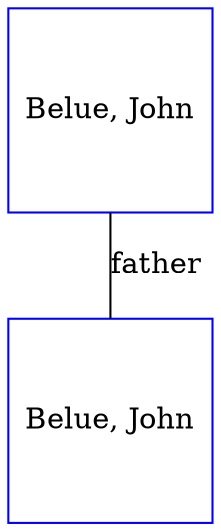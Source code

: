 digraph D {
    edge [dir=none];    node [shape=box];    "023595"   [label="Belue, John", shape=box, regular=1, color="blue"] ;
"023594"   [label="Belue, John", shape=box, regular=1, color="blue"] ;
023595->023594 [label="father",arrowsize=0.0]; 
}